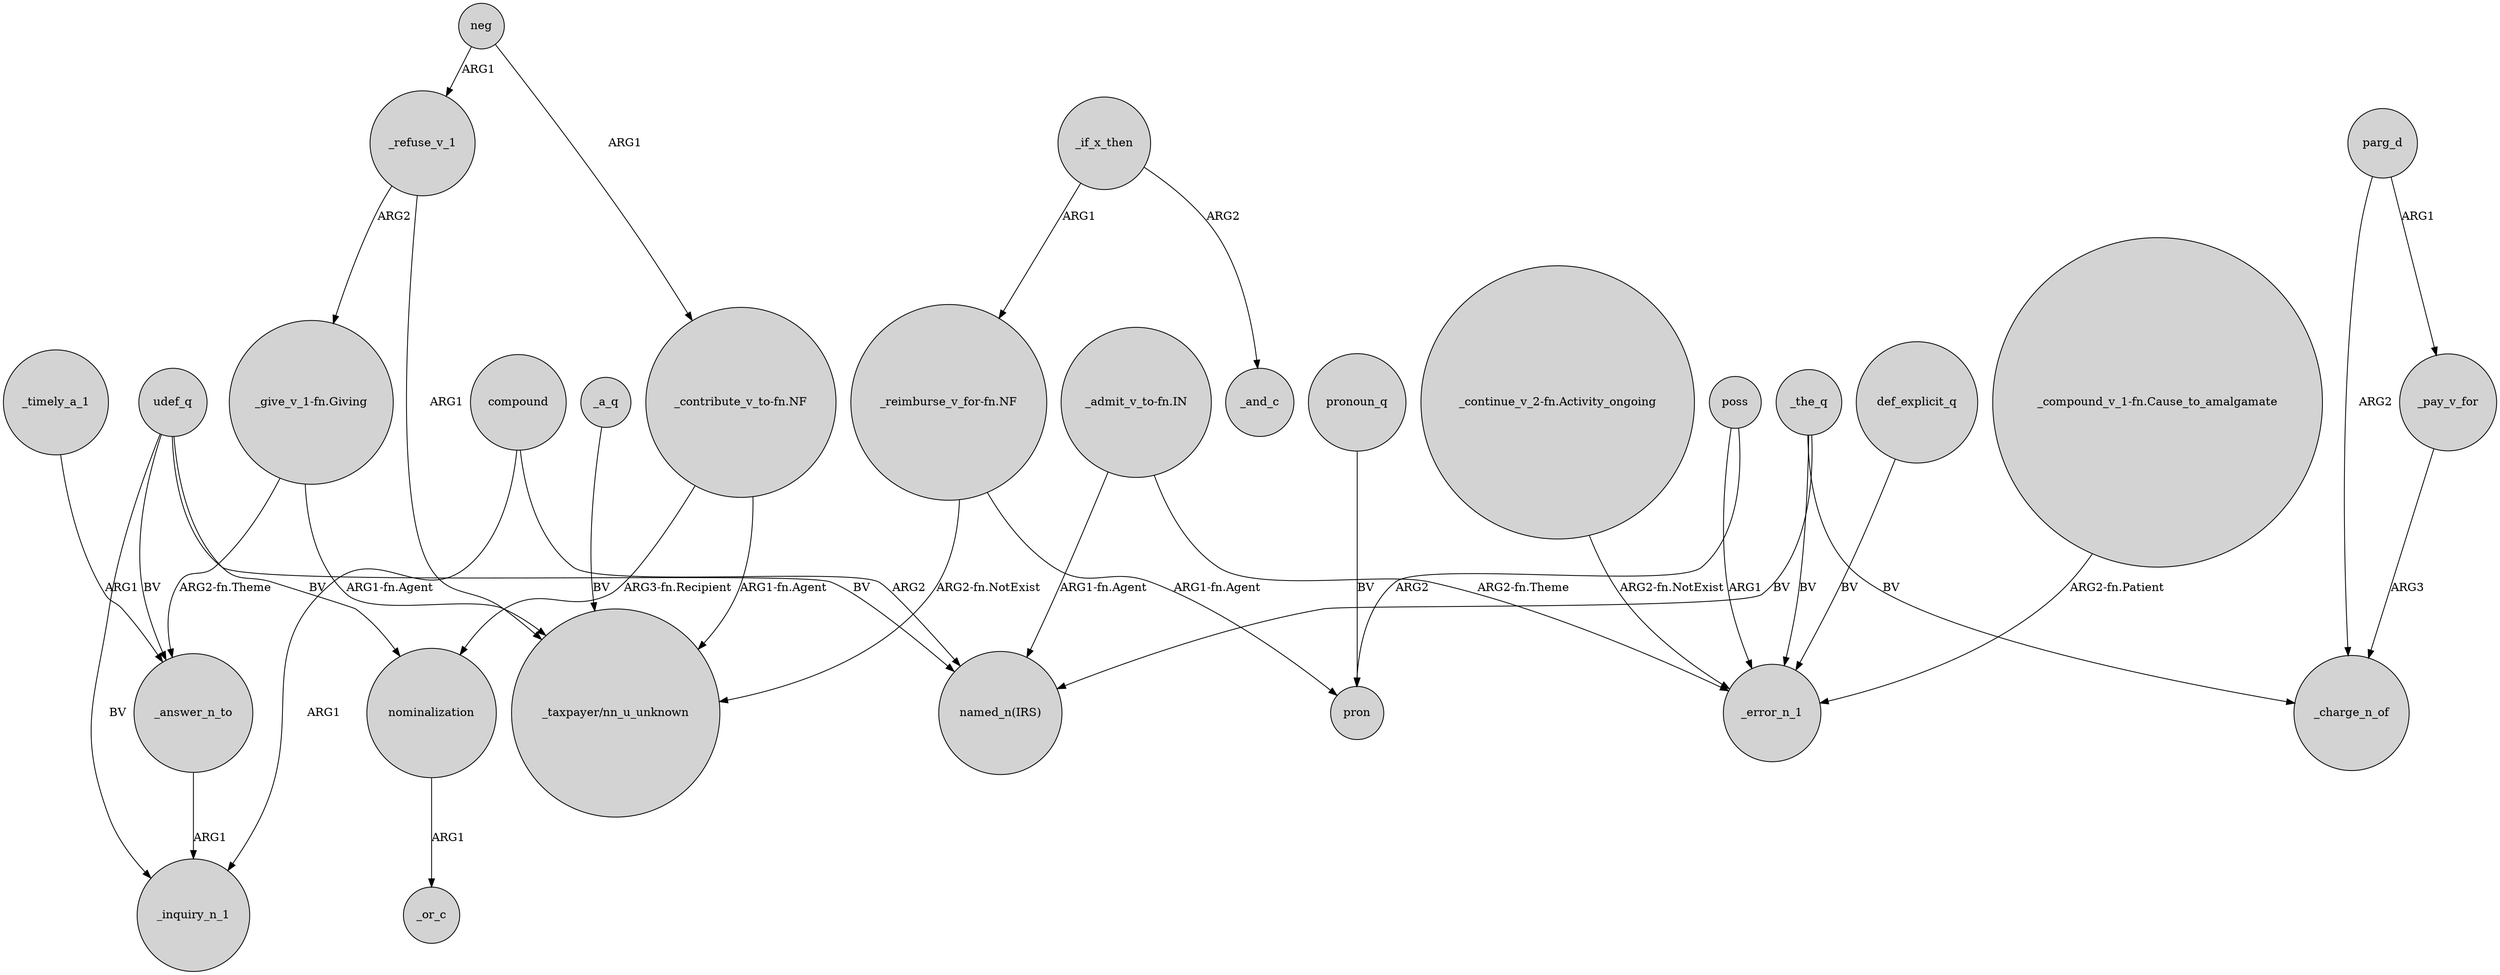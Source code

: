 digraph {
	node [shape=circle style=filled]
	_answer_n_to -> _inquiry_n_1 [label=ARG1]
	poss -> pron [label=ARG2]
	_pay_v_for -> _charge_n_of [label=ARG3]
	_refuse_v_1 -> "_give_v_1-fn.Giving" [label=ARG2]
	poss -> _error_n_1 [label=ARG1]
	"_contribute_v_to-fn.NF" -> "_taxpayer/nn_u_unknown" [label="ARG1-fn.Agent"]
	"_admit_v_to-fn.IN" -> _error_n_1 [label="ARG2-fn.Theme"]
	def_explicit_q -> _error_n_1 [label=BV]
	udef_q -> _inquiry_n_1 [label=BV]
	"_contribute_v_to-fn.NF" -> nominalization [label="ARG3-fn.Recipient"]
	"_compound_v_1-fn.Cause_to_amalgamate" -> _error_n_1 [label="ARG2-fn.Patient"]
	"_reimburse_v_for-fn.NF" -> "_taxpayer/nn_u_unknown" [label="ARG2-fn.NotExist"]
	parg_d -> _charge_n_of [label=ARG2]
	"_admit_v_to-fn.IN" -> "named_n(IRS)" [label="ARG1-fn.Agent"]
	_the_q -> _charge_n_of [label=BV]
	_if_x_then -> "_reimburse_v_for-fn.NF" [label=ARG1]
	pronoun_q -> pron [label=BV]
	neg -> "_contribute_v_to-fn.NF" [label=ARG1]
	compound -> _inquiry_n_1 [label=ARG1]
	udef_q -> _answer_n_to [label=BV]
	neg -> _refuse_v_1 [label=ARG1]
	_timely_a_1 -> _answer_n_to [label=ARG1]
	nominalization -> _or_c [label=ARG1]
	udef_q -> nominalization [label=BV]
	_if_x_then -> _and_c [label=ARG2]
	"_give_v_1-fn.Giving" -> "_taxpayer/nn_u_unknown" [label="ARG1-fn.Agent"]
	compound -> "named_n(IRS)" [label=ARG2]
	udef_q -> "named_n(IRS)" [label=BV]
	_the_q -> "named_n(IRS)" [label=BV]
	_refuse_v_1 -> "_taxpayer/nn_u_unknown" [label=ARG1]
	_the_q -> _error_n_1 [label=BV]
	"_continue_v_2-fn.Activity_ongoing" -> _error_n_1 [label="ARG2-fn.NotExist"]
	parg_d -> _pay_v_for [label=ARG1]
	_a_q -> "_taxpayer/nn_u_unknown" [label=BV]
	"_reimburse_v_for-fn.NF" -> pron [label="ARG1-fn.Agent"]
	"_give_v_1-fn.Giving" -> _answer_n_to [label="ARG2-fn.Theme"]
}
